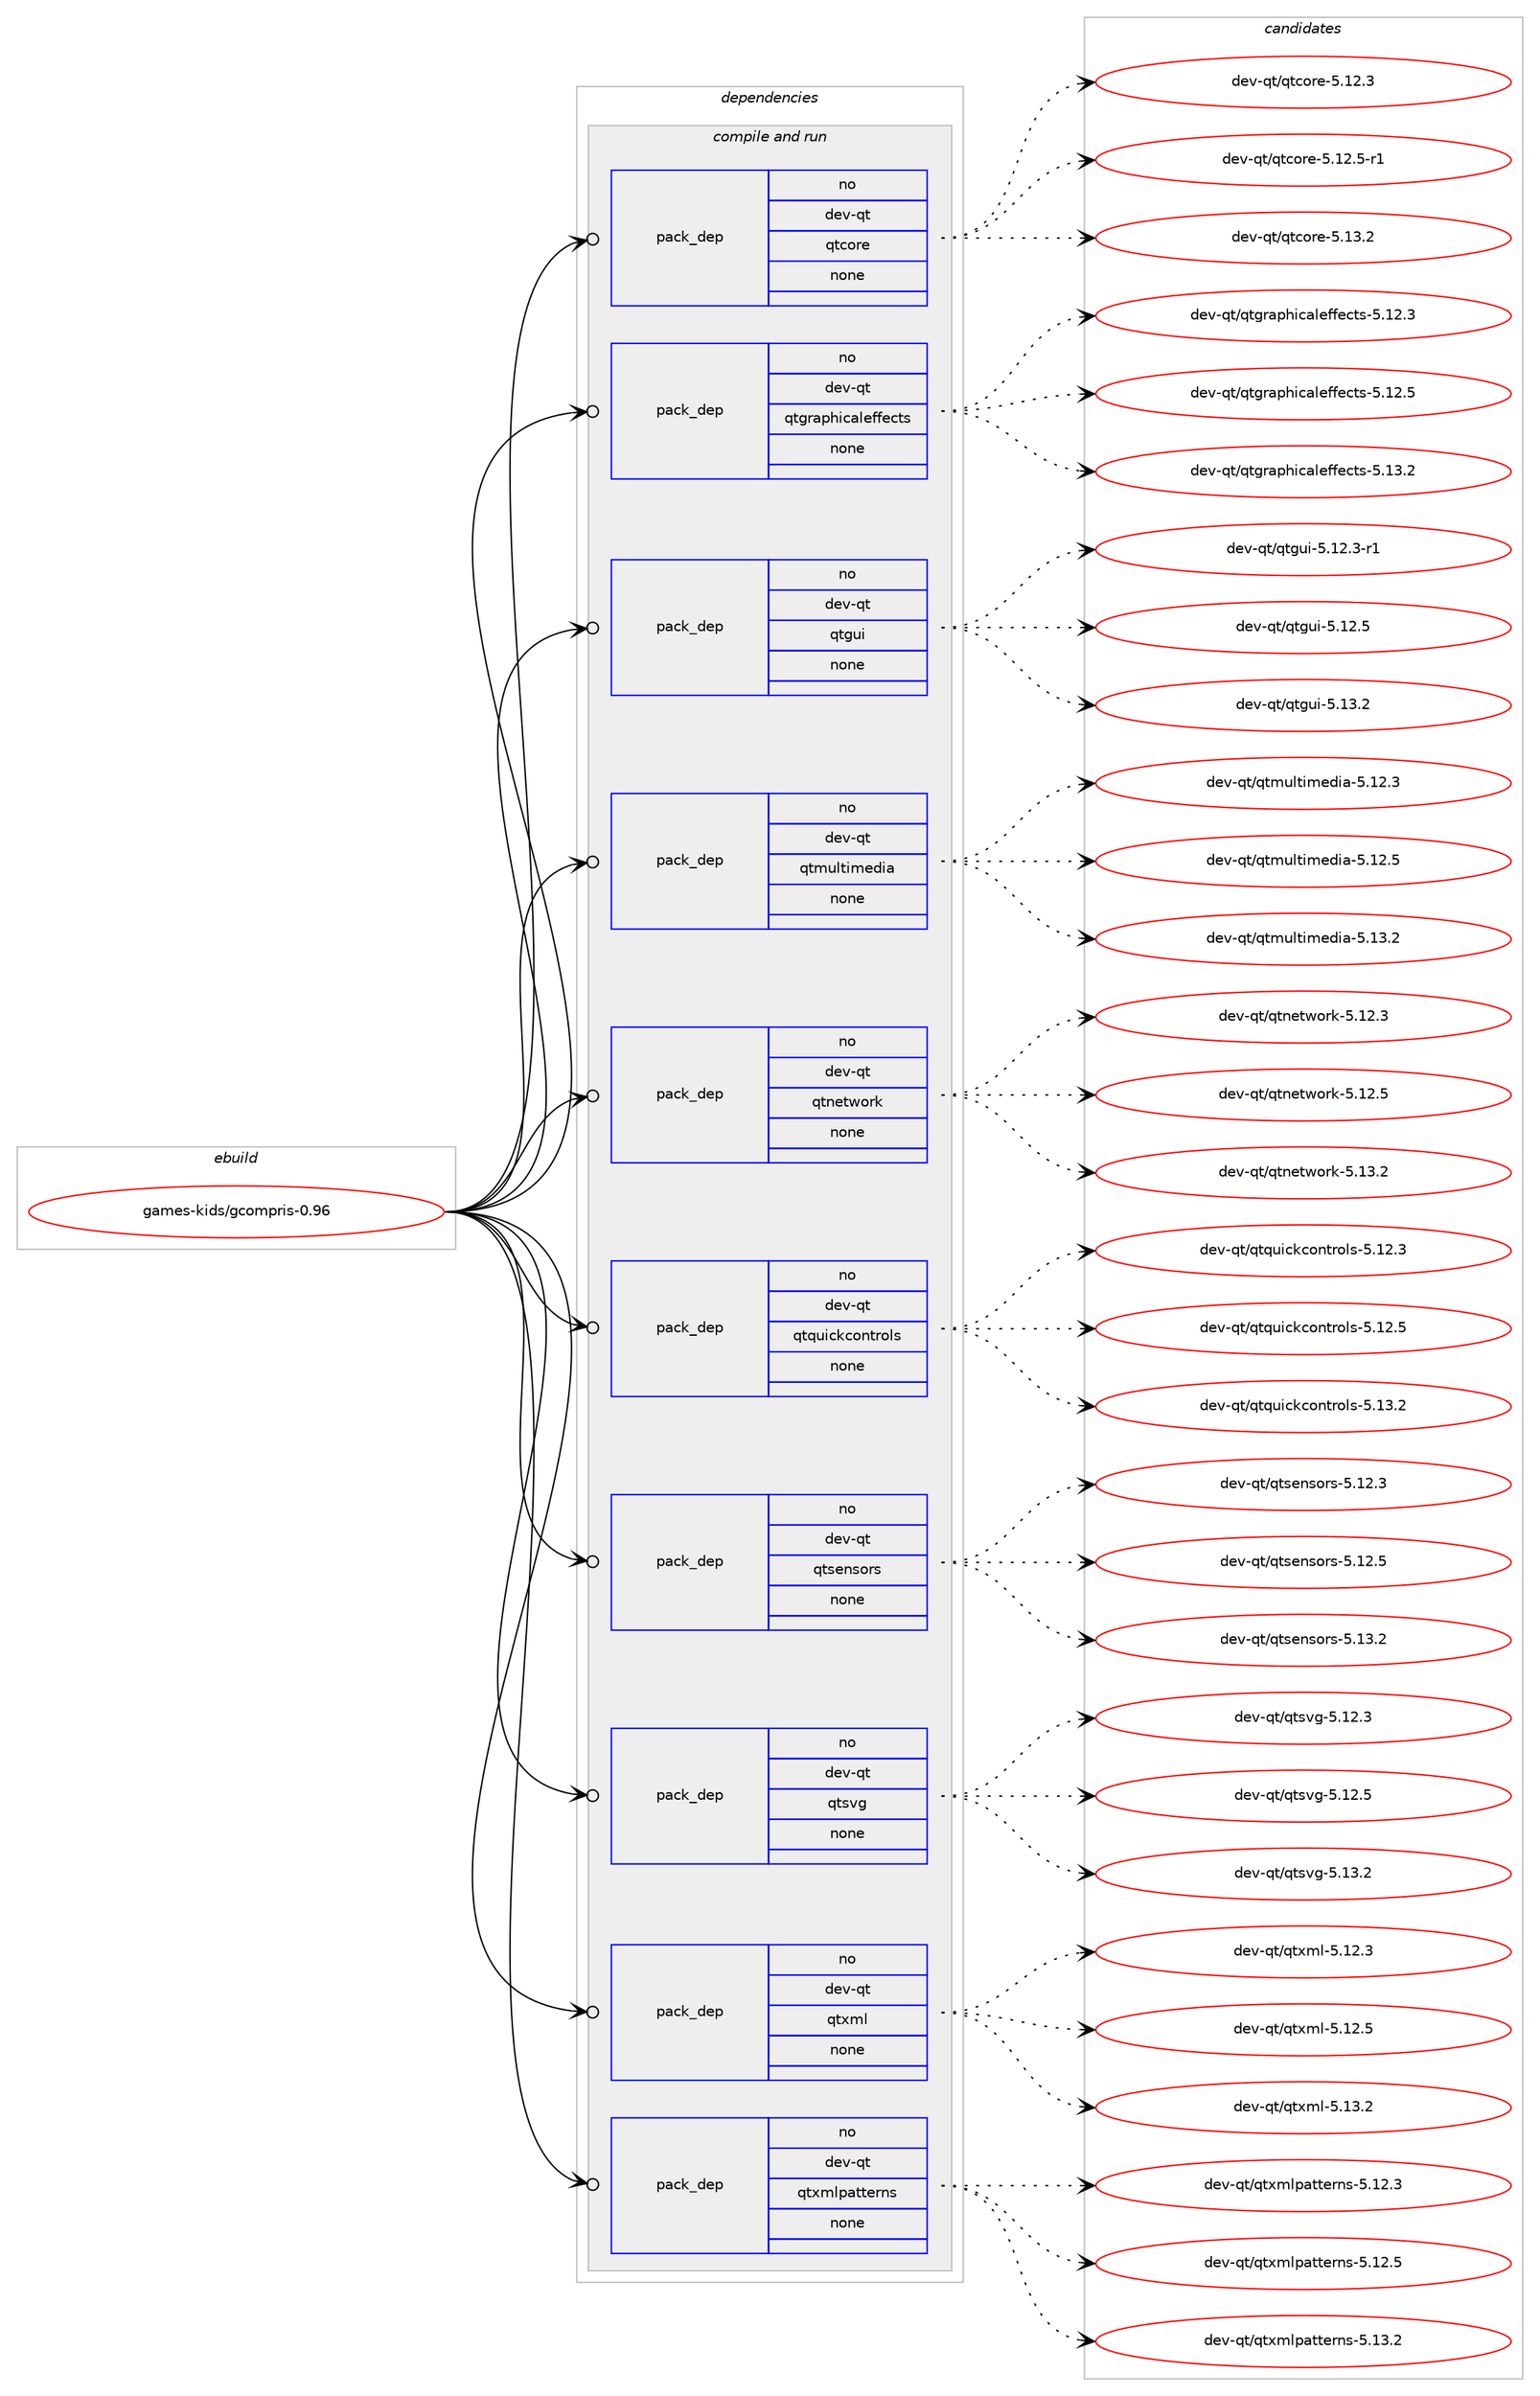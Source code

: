 digraph prolog {

# *************
# Graph options
# *************

newrank=true;
concentrate=true;
compound=true;
graph [rankdir=LR,fontname=Helvetica,fontsize=10,ranksep=1.5];#, ranksep=2.5, nodesep=0.2];
edge  [arrowhead=vee];
node  [fontname=Helvetica,fontsize=10];

# **********
# The ebuild
# **********

subgraph cluster_leftcol {
color=gray;
rank=same;
label=<<i>ebuild</i>>;
id [label="games-kids/gcompris-0.96", color=red, width=4, href="../games-kids/gcompris-0.96.svg"];
}

# ****************
# The dependencies
# ****************

subgraph cluster_midcol {
color=gray;
label=<<i>dependencies</i>>;
subgraph cluster_compile {
fillcolor="#eeeeee";
style=filled;
label=<<i>compile</i>>;
}
subgraph cluster_compileandrun {
fillcolor="#eeeeee";
style=filled;
label=<<i>compile and run</i>>;
subgraph pack543348 {
dependency740730 [label=<<TABLE BORDER="0" CELLBORDER="1" CELLSPACING="0" CELLPADDING="4" WIDTH="220"><TR><TD ROWSPAN="6" CELLPADDING="30">pack_dep</TD></TR><TR><TD WIDTH="110">no</TD></TR><TR><TD>dev-qt</TD></TR><TR><TD>qtcore</TD></TR><TR><TD>none</TD></TR><TR><TD></TD></TR></TABLE>>, shape=none, color=blue];
}
id:e -> dependency740730:w [weight=20,style="solid",arrowhead="odotvee"];
subgraph pack543349 {
dependency740731 [label=<<TABLE BORDER="0" CELLBORDER="1" CELLSPACING="0" CELLPADDING="4" WIDTH="220"><TR><TD ROWSPAN="6" CELLPADDING="30">pack_dep</TD></TR><TR><TD WIDTH="110">no</TD></TR><TR><TD>dev-qt</TD></TR><TR><TD>qtgraphicaleffects</TD></TR><TR><TD>none</TD></TR><TR><TD></TD></TR></TABLE>>, shape=none, color=blue];
}
id:e -> dependency740731:w [weight=20,style="solid",arrowhead="odotvee"];
subgraph pack543350 {
dependency740732 [label=<<TABLE BORDER="0" CELLBORDER="1" CELLSPACING="0" CELLPADDING="4" WIDTH="220"><TR><TD ROWSPAN="6" CELLPADDING="30">pack_dep</TD></TR><TR><TD WIDTH="110">no</TD></TR><TR><TD>dev-qt</TD></TR><TR><TD>qtgui</TD></TR><TR><TD>none</TD></TR><TR><TD></TD></TR></TABLE>>, shape=none, color=blue];
}
id:e -> dependency740732:w [weight=20,style="solid",arrowhead="odotvee"];
subgraph pack543351 {
dependency740733 [label=<<TABLE BORDER="0" CELLBORDER="1" CELLSPACING="0" CELLPADDING="4" WIDTH="220"><TR><TD ROWSPAN="6" CELLPADDING="30">pack_dep</TD></TR><TR><TD WIDTH="110">no</TD></TR><TR><TD>dev-qt</TD></TR><TR><TD>qtmultimedia</TD></TR><TR><TD>none</TD></TR><TR><TD></TD></TR></TABLE>>, shape=none, color=blue];
}
id:e -> dependency740733:w [weight=20,style="solid",arrowhead="odotvee"];
subgraph pack543352 {
dependency740734 [label=<<TABLE BORDER="0" CELLBORDER="1" CELLSPACING="0" CELLPADDING="4" WIDTH="220"><TR><TD ROWSPAN="6" CELLPADDING="30">pack_dep</TD></TR><TR><TD WIDTH="110">no</TD></TR><TR><TD>dev-qt</TD></TR><TR><TD>qtnetwork</TD></TR><TR><TD>none</TD></TR><TR><TD></TD></TR></TABLE>>, shape=none, color=blue];
}
id:e -> dependency740734:w [weight=20,style="solid",arrowhead="odotvee"];
subgraph pack543353 {
dependency740735 [label=<<TABLE BORDER="0" CELLBORDER="1" CELLSPACING="0" CELLPADDING="4" WIDTH="220"><TR><TD ROWSPAN="6" CELLPADDING="30">pack_dep</TD></TR><TR><TD WIDTH="110">no</TD></TR><TR><TD>dev-qt</TD></TR><TR><TD>qtquickcontrols</TD></TR><TR><TD>none</TD></TR><TR><TD></TD></TR></TABLE>>, shape=none, color=blue];
}
id:e -> dependency740735:w [weight=20,style="solid",arrowhead="odotvee"];
subgraph pack543354 {
dependency740736 [label=<<TABLE BORDER="0" CELLBORDER="1" CELLSPACING="0" CELLPADDING="4" WIDTH="220"><TR><TD ROWSPAN="6" CELLPADDING="30">pack_dep</TD></TR><TR><TD WIDTH="110">no</TD></TR><TR><TD>dev-qt</TD></TR><TR><TD>qtsensors</TD></TR><TR><TD>none</TD></TR><TR><TD></TD></TR></TABLE>>, shape=none, color=blue];
}
id:e -> dependency740736:w [weight=20,style="solid",arrowhead="odotvee"];
subgraph pack543355 {
dependency740737 [label=<<TABLE BORDER="0" CELLBORDER="1" CELLSPACING="0" CELLPADDING="4" WIDTH="220"><TR><TD ROWSPAN="6" CELLPADDING="30">pack_dep</TD></TR><TR><TD WIDTH="110">no</TD></TR><TR><TD>dev-qt</TD></TR><TR><TD>qtsvg</TD></TR><TR><TD>none</TD></TR><TR><TD></TD></TR></TABLE>>, shape=none, color=blue];
}
id:e -> dependency740737:w [weight=20,style="solid",arrowhead="odotvee"];
subgraph pack543356 {
dependency740738 [label=<<TABLE BORDER="0" CELLBORDER="1" CELLSPACING="0" CELLPADDING="4" WIDTH="220"><TR><TD ROWSPAN="6" CELLPADDING="30">pack_dep</TD></TR><TR><TD WIDTH="110">no</TD></TR><TR><TD>dev-qt</TD></TR><TR><TD>qtxml</TD></TR><TR><TD>none</TD></TR><TR><TD></TD></TR></TABLE>>, shape=none, color=blue];
}
id:e -> dependency740738:w [weight=20,style="solid",arrowhead="odotvee"];
subgraph pack543357 {
dependency740739 [label=<<TABLE BORDER="0" CELLBORDER="1" CELLSPACING="0" CELLPADDING="4" WIDTH="220"><TR><TD ROWSPAN="6" CELLPADDING="30">pack_dep</TD></TR><TR><TD WIDTH="110">no</TD></TR><TR><TD>dev-qt</TD></TR><TR><TD>qtxmlpatterns</TD></TR><TR><TD>none</TD></TR><TR><TD></TD></TR></TABLE>>, shape=none, color=blue];
}
id:e -> dependency740739:w [weight=20,style="solid",arrowhead="odotvee"];
}
subgraph cluster_run {
fillcolor="#eeeeee";
style=filled;
label=<<i>run</i>>;
}
}

# **************
# The candidates
# **************

subgraph cluster_choices {
rank=same;
color=gray;
label=<<i>candidates</i>>;

subgraph choice543348 {
color=black;
nodesep=1;
choice10010111845113116471131169911111410145534649504651 [label="dev-qt/qtcore-5.12.3", color=red, width=4,href="../dev-qt/qtcore-5.12.3.svg"];
choice100101118451131164711311699111114101455346495046534511449 [label="dev-qt/qtcore-5.12.5-r1", color=red, width=4,href="../dev-qt/qtcore-5.12.5-r1.svg"];
choice10010111845113116471131169911111410145534649514650 [label="dev-qt/qtcore-5.13.2", color=red, width=4,href="../dev-qt/qtcore-5.13.2.svg"];
dependency740730:e -> choice10010111845113116471131169911111410145534649504651:w [style=dotted,weight="100"];
dependency740730:e -> choice100101118451131164711311699111114101455346495046534511449:w [style=dotted,weight="100"];
dependency740730:e -> choice10010111845113116471131169911111410145534649514650:w [style=dotted,weight="100"];
}
subgraph choice543349 {
color=black;
nodesep=1;
choice10010111845113116471131161031149711210410599971081011021021019911611545534649504651 [label="dev-qt/qtgraphicaleffects-5.12.3", color=red, width=4,href="../dev-qt/qtgraphicaleffects-5.12.3.svg"];
choice10010111845113116471131161031149711210410599971081011021021019911611545534649504653 [label="dev-qt/qtgraphicaleffects-5.12.5", color=red, width=4,href="../dev-qt/qtgraphicaleffects-5.12.5.svg"];
choice10010111845113116471131161031149711210410599971081011021021019911611545534649514650 [label="dev-qt/qtgraphicaleffects-5.13.2", color=red, width=4,href="../dev-qt/qtgraphicaleffects-5.13.2.svg"];
dependency740731:e -> choice10010111845113116471131161031149711210410599971081011021021019911611545534649504651:w [style=dotted,weight="100"];
dependency740731:e -> choice10010111845113116471131161031149711210410599971081011021021019911611545534649504653:w [style=dotted,weight="100"];
dependency740731:e -> choice10010111845113116471131161031149711210410599971081011021021019911611545534649514650:w [style=dotted,weight="100"];
}
subgraph choice543350 {
color=black;
nodesep=1;
choice1001011184511311647113116103117105455346495046514511449 [label="dev-qt/qtgui-5.12.3-r1", color=red, width=4,href="../dev-qt/qtgui-5.12.3-r1.svg"];
choice100101118451131164711311610311710545534649504653 [label="dev-qt/qtgui-5.12.5", color=red, width=4,href="../dev-qt/qtgui-5.12.5.svg"];
choice100101118451131164711311610311710545534649514650 [label="dev-qt/qtgui-5.13.2", color=red, width=4,href="../dev-qt/qtgui-5.13.2.svg"];
dependency740732:e -> choice1001011184511311647113116103117105455346495046514511449:w [style=dotted,weight="100"];
dependency740732:e -> choice100101118451131164711311610311710545534649504653:w [style=dotted,weight="100"];
dependency740732:e -> choice100101118451131164711311610311710545534649514650:w [style=dotted,weight="100"];
}
subgraph choice543351 {
color=black;
nodesep=1;
choice10010111845113116471131161091171081161051091011001059745534649504651 [label="dev-qt/qtmultimedia-5.12.3", color=red, width=4,href="../dev-qt/qtmultimedia-5.12.3.svg"];
choice10010111845113116471131161091171081161051091011001059745534649504653 [label="dev-qt/qtmultimedia-5.12.5", color=red, width=4,href="../dev-qt/qtmultimedia-5.12.5.svg"];
choice10010111845113116471131161091171081161051091011001059745534649514650 [label="dev-qt/qtmultimedia-5.13.2", color=red, width=4,href="../dev-qt/qtmultimedia-5.13.2.svg"];
dependency740733:e -> choice10010111845113116471131161091171081161051091011001059745534649504651:w [style=dotted,weight="100"];
dependency740733:e -> choice10010111845113116471131161091171081161051091011001059745534649504653:w [style=dotted,weight="100"];
dependency740733:e -> choice10010111845113116471131161091171081161051091011001059745534649514650:w [style=dotted,weight="100"];
}
subgraph choice543352 {
color=black;
nodesep=1;
choice100101118451131164711311611010111611911111410745534649504651 [label="dev-qt/qtnetwork-5.12.3", color=red, width=4,href="../dev-qt/qtnetwork-5.12.3.svg"];
choice100101118451131164711311611010111611911111410745534649504653 [label="dev-qt/qtnetwork-5.12.5", color=red, width=4,href="../dev-qt/qtnetwork-5.12.5.svg"];
choice100101118451131164711311611010111611911111410745534649514650 [label="dev-qt/qtnetwork-5.13.2", color=red, width=4,href="../dev-qt/qtnetwork-5.13.2.svg"];
dependency740734:e -> choice100101118451131164711311611010111611911111410745534649504651:w [style=dotted,weight="100"];
dependency740734:e -> choice100101118451131164711311611010111611911111410745534649504653:w [style=dotted,weight="100"];
dependency740734:e -> choice100101118451131164711311611010111611911111410745534649514650:w [style=dotted,weight="100"];
}
subgraph choice543353 {
color=black;
nodesep=1;
choice1001011184511311647113116113117105991079911111011611411110811545534649504651 [label="dev-qt/qtquickcontrols-5.12.3", color=red, width=4,href="../dev-qt/qtquickcontrols-5.12.3.svg"];
choice1001011184511311647113116113117105991079911111011611411110811545534649504653 [label="dev-qt/qtquickcontrols-5.12.5", color=red, width=4,href="../dev-qt/qtquickcontrols-5.12.5.svg"];
choice1001011184511311647113116113117105991079911111011611411110811545534649514650 [label="dev-qt/qtquickcontrols-5.13.2", color=red, width=4,href="../dev-qt/qtquickcontrols-5.13.2.svg"];
dependency740735:e -> choice1001011184511311647113116113117105991079911111011611411110811545534649504651:w [style=dotted,weight="100"];
dependency740735:e -> choice1001011184511311647113116113117105991079911111011611411110811545534649504653:w [style=dotted,weight="100"];
dependency740735:e -> choice1001011184511311647113116113117105991079911111011611411110811545534649514650:w [style=dotted,weight="100"];
}
subgraph choice543354 {
color=black;
nodesep=1;
choice100101118451131164711311611510111011511111411545534649504651 [label="dev-qt/qtsensors-5.12.3", color=red, width=4,href="../dev-qt/qtsensors-5.12.3.svg"];
choice100101118451131164711311611510111011511111411545534649504653 [label="dev-qt/qtsensors-5.12.5", color=red, width=4,href="../dev-qt/qtsensors-5.12.5.svg"];
choice100101118451131164711311611510111011511111411545534649514650 [label="dev-qt/qtsensors-5.13.2", color=red, width=4,href="../dev-qt/qtsensors-5.13.2.svg"];
dependency740736:e -> choice100101118451131164711311611510111011511111411545534649504651:w [style=dotted,weight="100"];
dependency740736:e -> choice100101118451131164711311611510111011511111411545534649504653:w [style=dotted,weight="100"];
dependency740736:e -> choice100101118451131164711311611510111011511111411545534649514650:w [style=dotted,weight="100"];
}
subgraph choice543355 {
color=black;
nodesep=1;
choice100101118451131164711311611511810345534649504651 [label="dev-qt/qtsvg-5.12.3", color=red, width=4,href="../dev-qt/qtsvg-5.12.3.svg"];
choice100101118451131164711311611511810345534649504653 [label="dev-qt/qtsvg-5.12.5", color=red, width=4,href="../dev-qt/qtsvg-5.12.5.svg"];
choice100101118451131164711311611511810345534649514650 [label="dev-qt/qtsvg-5.13.2", color=red, width=4,href="../dev-qt/qtsvg-5.13.2.svg"];
dependency740737:e -> choice100101118451131164711311611511810345534649504651:w [style=dotted,weight="100"];
dependency740737:e -> choice100101118451131164711311611511810345534649504653:w [style=dotted,weight="100"];
dependency740737:e -> choice100101118451131164711311611511810345534649514650:w [style=dotted,weight="100"];
}
subgraph choice543356 {
color=black;
nodesep=1;
choice100101118451131164711311612010910845534649504651 [label="dev-qt/qtxml-5.12.3", color=red, width=4,href="../dev-qt/qtxml-5.12.3.svg"];
choice100101118451131164711311612010910845534649504653 [label="dev-qt/qtxml-5.12.5", color=red, width=4,href="../dev-qt/qtxml-5.12.5.svg"];
choice100101118451131164711311612010910845534649514650 [label="dev-qt/qtxml-5.13.2", color=red, width=4,href="../dev-qt/qtxml-5.13.2.svg"];
dependency740738:e -> choice100101118451131164711311612010910845534649504651:w [style=dotted,weight="100"];
dependency740738:e -> choice100101118451131164711311612010910845534649504653:w [style=dotted,weight="100"];
dependency740738:e -> choice100101118451131164711311612010910845534649514650:w [style=dotted,weight="100"];
}
subgraph choice543357 {
color=black;
nodesep=1;
choice10010111845113116471131161201091081129711611610111411011545534649504651 [label="dev-qt/qtxmlpatterns-5.12.3", color=red, width=4,href="../dev-qt/qtxmlpatterns-5.12.3.svg"];
choice10010111845113116471131161201091081129711611610111411011545534649504653 [label="dev-qt/qtxmlpatterns-5.12.5", color=red, width=4,href="../dev-qt/qtxmlpatterns-5.12.5.svg"];
choice10010111845113116471131161201091081129711611610111411011545534649514650 [label="dev-qt/qtxmlpatterns-5.13.2", color=red, width=4,href="../dev-qt/qtxmlpatterns-5.13.2.svg"];
dependency740739:e -> choice10010111845113116471131161201091081129711611610111411011545534649504651:w [style=dotted,weight="100"];
dependency740739:e -> choice10010111845113116471131161201091081129711611610111411011545534649504653:w [style=dotted,weight="100"];
dependency740739:e -> choice10010111845113116471131161201091081129711611610111411011545534649514650:w [style=dotted,weight="100"];
}
}

}
